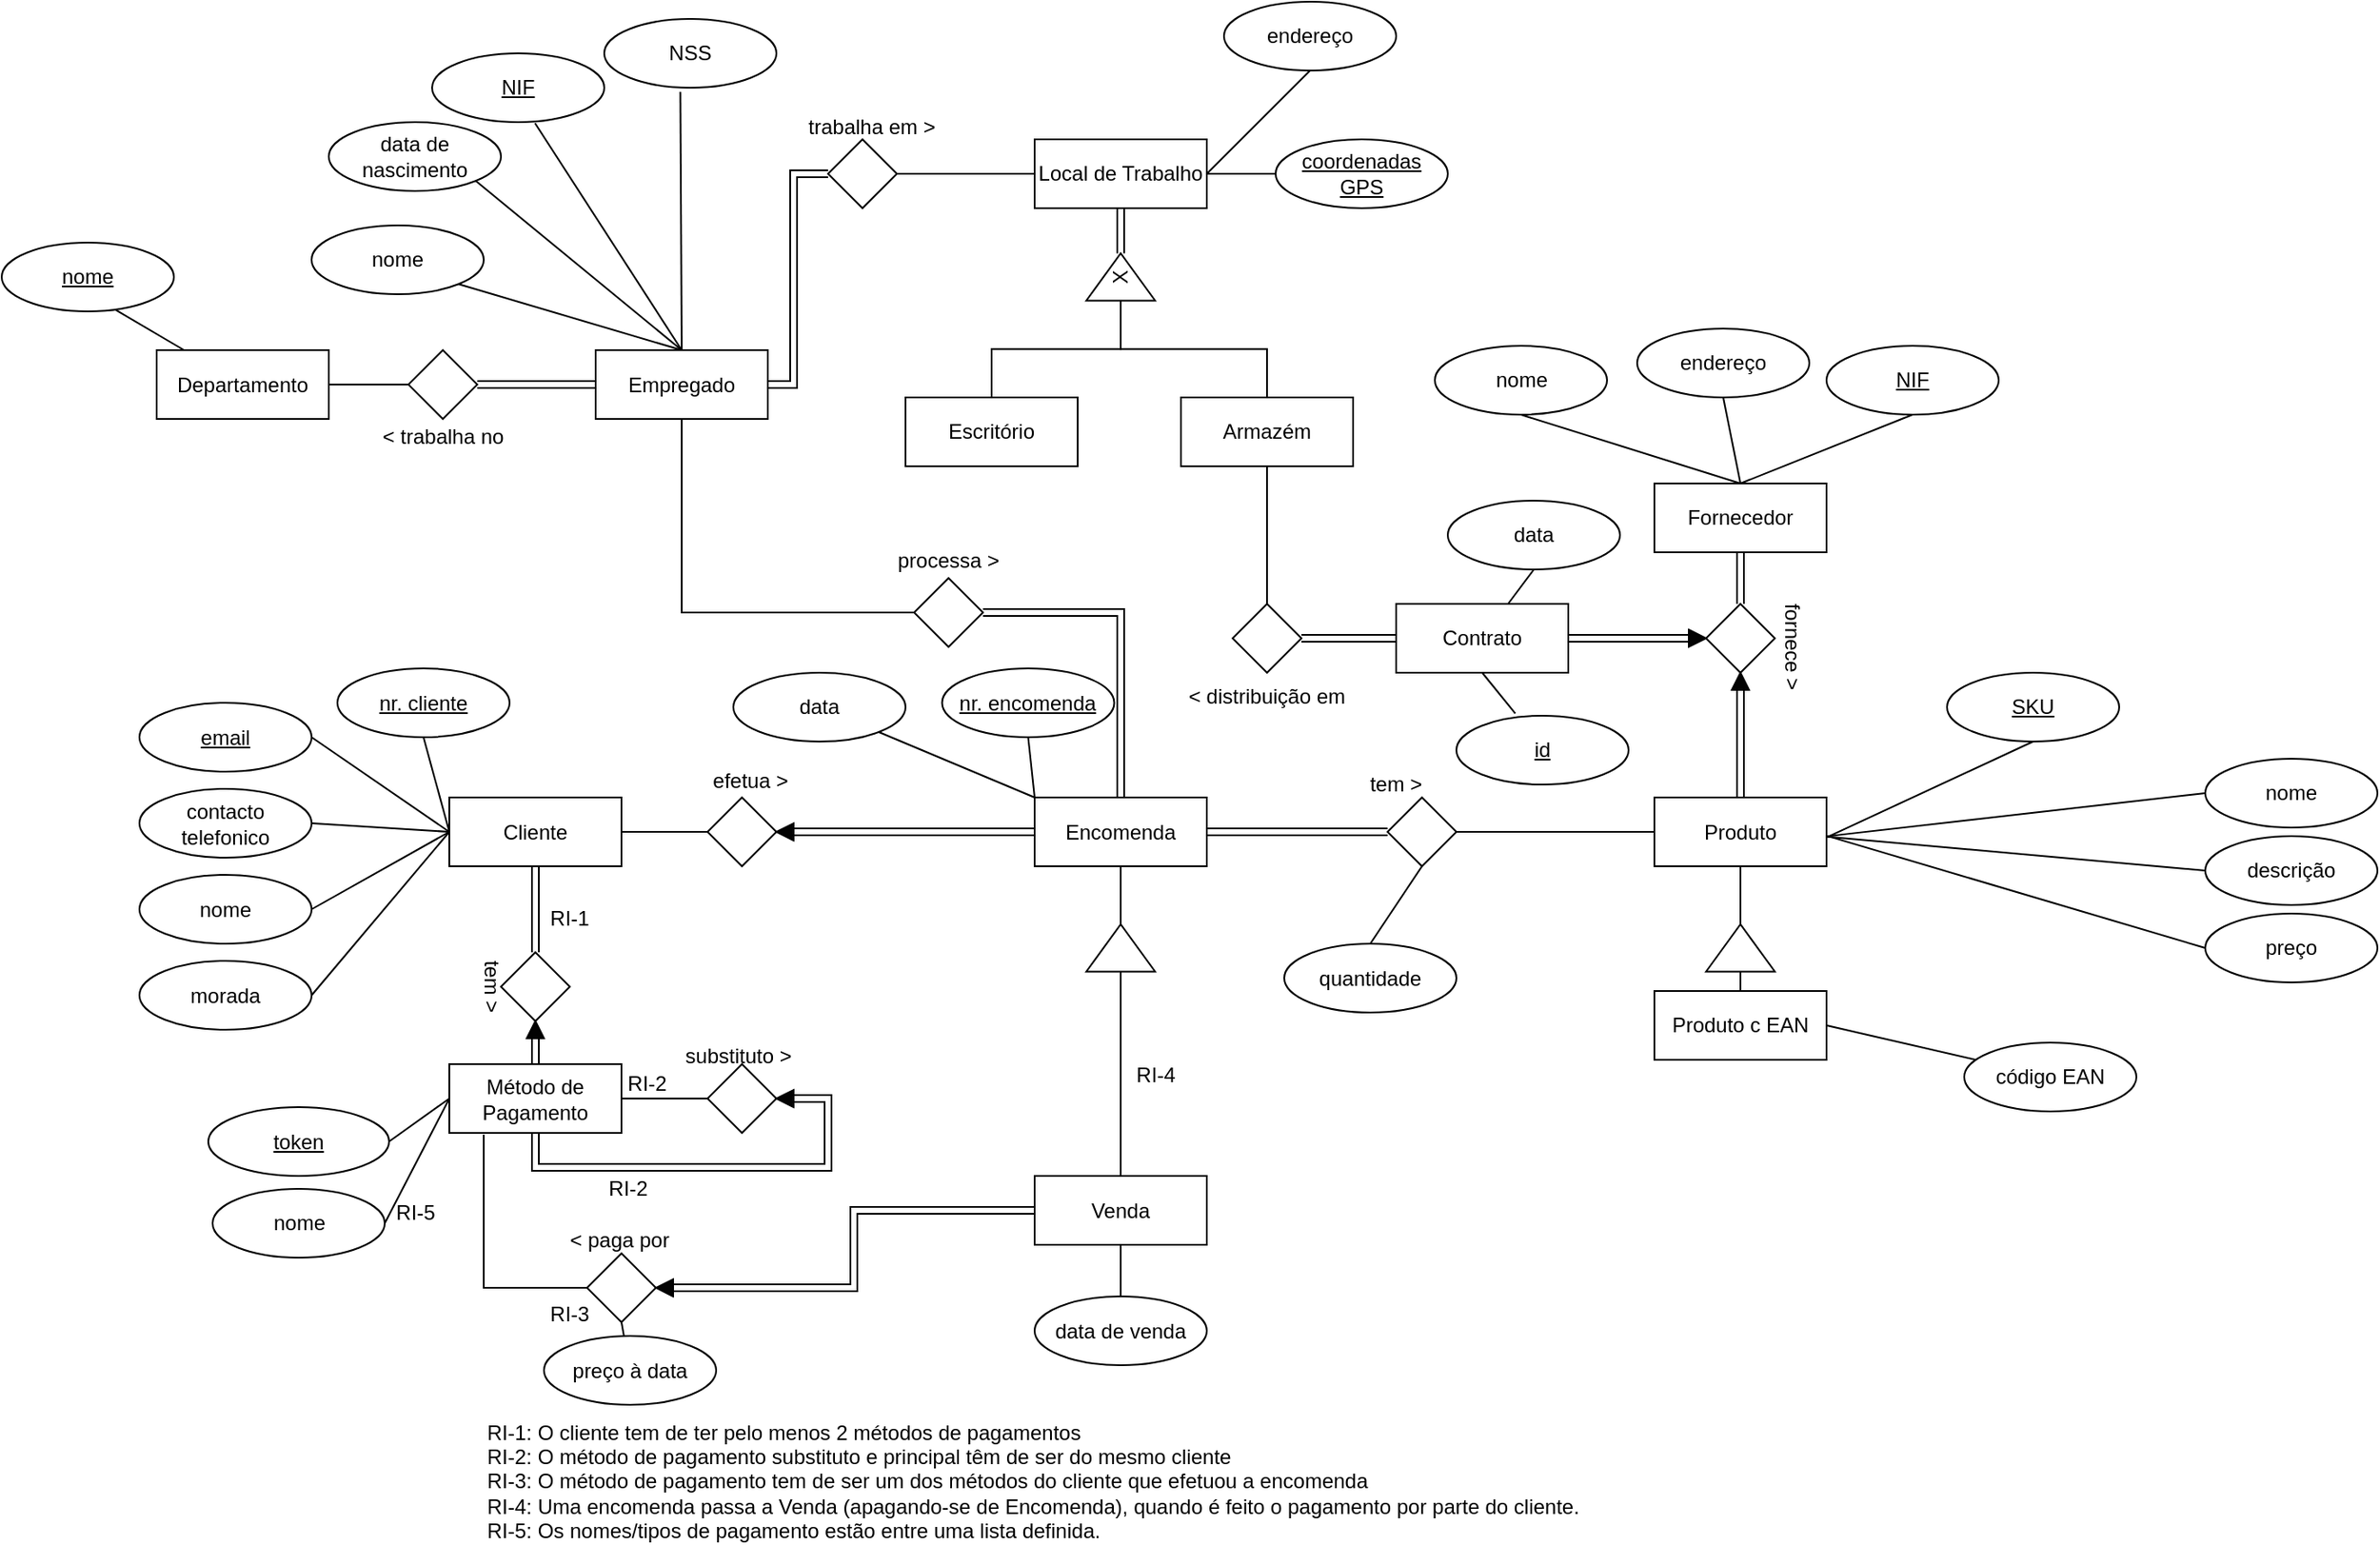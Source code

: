 <mxfile version="21.2.9" type="github">
  <diagram name="Página-1" id="l62qNimK03wMlFnZiS1j">
    <mxGraphModel dx="-246" dy="1050" grid="1" gridSize="10" guides="1" tooltips="1" connect="1" arrows="1" fold="1" page="1" pageScale="1" pageWidth="827" pageHeight="1169" math="0" shadow="0">
      <root>
        <mxCell id="0" />
        <mxCell id="1" parent="0" />
        <mxCell id="EicSs9hMuRbKo_zJdtOi-6" style="edgeStyle=orthogonalEdgeStyle;rounded=0;orthogonalLoop=1;jettySize=auto;html=1;exitX=1;exitY=0.5;exitDx=0;exitDy=0;entryX=0;entryY=0.5;entryDx=0;entryDy=0;endArrow=none;endFill=0;" edge="1" parent="1" source="EicSs9hMuRbKo_zJdtOi-8" target="EicSs9hMuRbKo_zJdtOi-64">
          <mxGeometry relative="1" as="geometry">
            <mxPoint x="2252.5" y="637.5" as="sourcePoint" />
          </mxGeometry>
        </mxCell>
        <mxCell id="EicSs9hMuRbKo_zJdtOi-7" style="edgeStyle=orthogonalEdgeStyle;rounded=0;orthogonalLoop=1;jettySize=auto;html=1;exitX=0.5;exitY=1;exitDx=0;exitDy=0;entryX=0.5;entryY=0;entryDx=0;entryDy=0;shape=link;" edge="1" parent="1" source="EicSs9hMuRbKo_zJdtOi-8" target="EicSs9hMuRbKo_zJdtOi-37">
          <mxGeometry relative="1" as="geometry" />
        </mxCell>
        <mxCell id="EicSs9hMuRbKo_zJdtOi-8" value="Cliente" style="whiteSpace=wrap;html=1;align=center;" vertex="1" parent="1">
          <mxGeometry x="2050" y="602.5" width="100" height="40" as="geometry" />
        </mxCell>
        <mxCell id="EicSs9hMuRbKo_zJdtOi-9" style="edgeStyle=orthogonalEdgeStyle;rounded=0;orthogonalLoop=1;jettySize=auto;html=1;exitX=1;exitY=0.5;exitDx=0;exitDy=0;entryX=0;entryY=0.5;entryDx=0;entryDy=0;shape=link;" edge="1" parent="1" source="EicSs9hMuRbKo_zJdtOi-15" target="EicSs9hMuRbKo_zJdtOi-35">
          <mxGeometry relative="1" as="geometry">
            <mxPoint x="2467.5" y="637.5" as="targetPoint" />
            <Array as="points" />
          </mxGeometry>
        </mxCell>
        <mxCell id="EicSs9hMuRbKo_zJdtOi-10" style="edgeStyle=orthogonalEdgeStyle;rounded=0;orthogonalLoop=1;jettySize=auto;html=1;exitX=0;exitY=0.5;exitDx=0;exitDy=0;entryX=0;entryY=0.5;entryDx=0;entryDy=0;shape=link;" edge="1" parent="1" source="EicSs9hMuRbKo_zJdtOi-15" target="EicSs9hMuRbKo_zJdtOi-65">
          <mxGeometry relative="1" as="geometry">
            <mxPoint x="2325" y="637.5" as="targetPoint" />
            <Array as="points" />
          </mxGeometry>
        </mxCell>
        <mxCell id="EicSs9hMuRbKo_zJdtOi-11" style="rounded=0;orthogonalLoop=1;jettySize=auto;html=1;exitX=0;exitY=0;exitDx=0;exitDy=0;endArrow=none;endFill=0;" edge="1" parent="1" source="EicSs9hMuRbKo_zJdtOi-15" target="EicSs9hMuRbKo_zJdtOi-39">
          <mxGeometry relative="1" as="geometry" />
        </mxCell>
        <mxCell id="EicSs9hMuRbKo_zJdtOi-12" style="rounded=0;orthogonalLoop=1;jettySize=auto;html=1;exitX=0;exitY=0;exitDx=0;exitDy=0;entryX=0.5;entryY=1;entryDx=0;entryDy=0;endArrow=none;endFill=0;" edge="1" parent="1" source="EicSs9hMuRbKo_zJdtOi-15" target="EicSs9hMuRbKo_zJdtOi-40">
          <mxGeometry relative="1" as="geometry" />
        </mxCell>
        <mxCell id="EicSs9hMuRbKo_zJdtOi-13" style="edgeStyle=orthogonalEdgeStyle;rounded=0;orthogonalLoop=1;jettySize=auto;html=1;exitX=0.5;exitY=0;exitDx=0;exitDy=0;entryX=1;entryY=0.5;entryDx=0;entryDy=0;shape=link;" edge="1" parent="1" source="EicSs9hMuRbKo_zJdtOi-15" target="EicSs9hMuRbKo_zJdtOi-67">
          <mxGeometry relative="1" as="geometry">
            <Array as="points">
              <mxPoint x="2440" y="495" />
            </Array>
          </mxGeometry>
        </mxCell>
        <mxCell id="EicSs9hMuRbKo_zJdtOi-14" style="edgeStyle=orthogonalEdgeStyle;rounded=0;orthogonalLoop=1;jettySize=auto;html=1;exitX=0.5;exitY=1;exitDx=0;exitDy=0;entryX=1;entryY=0.5;entryDx=0;entryDy=0;endArrow=none;endFill=0;" edge="1" parent="1" source="EicSs9hMuRbKo_zJdtOi-15" target="EicSs9hMuRbKo_zJdtOi-142">
          <mxGeometry relative="1" as="geometry" />
        </mxCell>
        <mxCell id="EicSs9hMuRbKo_zJdtOi-15" value="Encomenda" style="whiteSpace=wrap;html=1;align=center;" vertex="1" parent="1">
          <mxGeometry x="2390" y="602.5" width="100" height="40" as="geometry" />
        </mxCell>
        <mxCell id="EicSs9hMuRbKo_zJdtOi-16" style="edgeStyle=orthogonalEdgeStyle;rounded=0;orthogonalLoop=1;jettySize=auto;html=1;exitX=0;exitY=0.5;exitDx=0;exitDy=0;entryX=1;entryY=0.5;entryDx=0;entryDy=0;endArrow=none;endFill=0;" edge="1" parent="1" source="EicSs9hMuRbKo_zJdtOi-136" target="EicSs9hMuRbKo_zJdtOi-35">
          <mxGeometry relative="1" as="geometry">
            <mxPoint x="2750" y="640" as="sourcePoint" />
          </mxGeometry>
        </mxCell>
        <mxCell id="EicSs9hMuRbKo_zJdtOi-17" style="rounded=0;orthogonalLoop=1;jettySize=auto;html=1;exitX=1.004;exitY=0.577;exitDx=0;exitDy=0;entryX=0.5;entryY=1;entryDx=0;entryDy=0;endArrow=none;endFill=0;exitPerimeter=0;" edge="1" parent="1" source="EicSs9hMuRbKo_zJdtOi-136" target="EicSs9hMuRbKo_zJdtOi-135">
          <mxGeometry relative="1" as="geometry">
            <mxPoint x="2960" y="570" as="targetPoint" />
            <mxPoint x="2850" y="640" as="sourcePoint" />
          </mxGeometry>
        </mxCell>
        <mxCell id="EicSs9hMuRbKo_zJdtOi-18" style="edgeStyle=orthogonalEdgeStyle;rounded=0;orthogonalLoop=1;jettySize=auto;html=1;exitX=1;exitY=0.5;exitDx=0;exitDy=0;endArrow=none;endFill=0;" edge="1" parent="1" source="EicSs9hMuRbKo_zJdtOi-22" target="EicSs9hMuRbKo_zJdtOi-23">
          <mxGeometry relative="1" as="geometry" />
        </mxCell>
        <mxCell id="EicSs9hMuRbKo_zJdtOi-19" style="edgeStyle=orthogonalEdgeStyle;rounded=0;orthogonalLoop=1;jettySize=auto;html=1;exitX=0.5;exitY=1;exitDx=0;exitDy=0;entryX=0;entryY=0.5;entryDx=0;entryDy=0;endArrow=none;endFill=0;shape=link;" edge="1" parent="1" source="EicSs9hMuRbKo_zJdtOi-22" target="EicSs9hMuRbKo_zJdtOi-27">
          <mxGeometry relative="1" as="geometry" />
        </mxCell>
        <mxCell id="EicSs9hMuRbKo_zJdtOi-20" style="rounded=0;orthogonalLoop=1;jettySize=auto;html=1;exitX=0;exitY=0.5;exitDx=0;exitDy=0;entryX=1;entryY=0.5;entryDx=0;entryDy=0;endArrow=none;endFill=0;" edge="1" parent="1" source="EicSs9hMuRbKo_zJdtOi-22" target="EicSs9hMuRbKo_zJdtOi-53">
          <mxGeometry relative="1" as="geometry" />
        </mxCell>
        <mxCell id="EicSs9hMuRbKo_zJdtOi-21" style="edgeStyle=orthogonalEdgeStyle;rounded=0;orthogonalLoop=1;jettySize=auto;html=1;exitX=0.5;exitY=0;exitDx=0;exitDy=0;entryX=0;entryY=0.5;entryDx=0;entryDy=0;endArrow=none;endFill=0;shape=link;" edge="1" parent="1" source="EicSs9hMuRbKo_zJdtOi-22" target="EicSs9hMuRbKo_zJdtOi-28">
          <mxGeometry relative="1" as="geometry" />
        </mxCell>
        <mxCell id="EicSs9hMuRbKo_zJdtOi-22" value="Método de Pagamento" style="whiteSpace=wrap;html=1;align=center;" vertex="1" parent="1">
          <mxGeometry x="2050" y="757.5" width="100" height="40" as="geometry" />
        </mxCell>
        <mxCell id="EicSs9hMuRbKo_zJdtOi-23" value="" style="shape=rhombus;perimeter=rhombusPerimeter;whiteSpace=wrap;html=1;align=center;" vertex="1" parent="1">
          <mxGeometry x="2200" y="757.5" width="40" height="40" as="geometry" />
        </mxCell>
        <mxCell id="EicSs9hMuRbKo_zJdtOi-24" value="&lt;div style=&quot;&quot;&gt;&lt;span style=&quot;background-color: initial;&quot;&gt;RI-1: O cliente tem de ter pelo menos 2 métodos de pagamentos&lt;/span&gt;&lt;/div&gt;&lt;div style=&quot;&quot;&gt;&lt;span style=&quot;background-color: initial;&quot;&gt;RI-2: O método de pagamento substituto e principal têm de ser do mesmo cliente&lt;/span&gt;&lt;/div&gt;&lt;span style=&quot;background-color: initial;&quot;&gt;RI-3: O método de pagamento tem de ser um dos métodos do cliente que efetuou a encomenda&lt;br&gt;RI-4: Uma encomenda passa a Venda (apagando-se de Encomenda), quando é feito o pagamento por parte do cliente.&lt;br&gt;RI-5: Os nomes/tipos de pagamento estão entre uma lista definida.&lt;br&gt;&lt;/span&gt;" style="text;html=1;strokeColor=none;fillColor=none;align=left;verticalAlign=middle;whiteSpace=wrap;rounded=0;" vertex="1" parent="1">
          <mxGeometry x="2070" y="970" width="760" height="60" as="geometry" />
        </mxCell>
        <mxCell id="EicSs9hMuRbKo_zJdtOi-25" value="RI-1" style="text;html=1;strokeColor=none;fillColor=none;align=center;verticalAlign=middle;whiteSpace=wrap;rounded=0;" vertex="1" parent="1">
          <mxGeometry x="2090" y="657.5" width="60" height="30" as="geometry" />
        </mxCell>
        <mxCell id="EicSs9hMuRbKo_zJdtOi-26" value="substituto &amp;gt;" style="text;html=1;strokeColor=none;fillColor=none;align=center;verticalAlign=middle;whiteSpace=wrap;rounded=0;" vertex="1" parent="1">
          <mxGeometry x="2182.5" y="737.5" width="70" height="30" as="geometry" />
        </mxCell>
        <mxCell id="EicSs9hMuRbKo_zJdtOi-27" value="" style="triangle;whiteSpace=wrap;html=1;fillStyle=solid;fillColor=#030303;rotation=-180;" vertex="1" parent="1">
          <mxGeometry x="2240" y="772.5" width="10" height="10" as="geometry" />
        </mxCell>
        <mxCell id="EicSs9hMuRbKo_zJdtOi-28" value="" style="triangle;whiteSpace=wrap;html=1;fillStyle=solid;fillColor=#030303;rotation=-90;" vertex="1" parent="1">
          <mxGeometry x="2095" y="732.5" width="10" height="10" as="geometry" />
        </mxCell>
        <mxCell id="EicSs9hMuRbKo_zJdtOi-29" value="" style="triangle;whiteSpace=wrap;html=1;fillStyle=solid;fillColor=#030303;rotation=-90;" vertex="1" parent="1">
          <mxGeometry x="2795" y="530" width="10" height="10" as="geometry" />
        </mxCell>
        <mxCell id="EicSs9hMuRbKo_zJdtOi-30" style="edgeStyle=orthogonalEdgeStyle;rounded=0;orthogonalLoop=1;jettySize=auto;html=1;exitX=0;exitY=0.5;exitDx=0;exitDy=0;endArrow=none;endFill=0;" edge="1" parent="1" source="EicSs9hMuRbKo_zJdtOi-31">
          <mxGeometry relative="1" as="geometry">
            <mxPoint x="2070" y="798.5" as="targetPoint" />
            <Array as="points">
              <mxPoint x="2070" y="887" />
            </Array>
          </mxGeometry>
        </mxCell>
        <mxCell id="EicSs9hMuRbKo_zJdtOi-31" value="" style="shape=rhombus;perimeter=rhombusPerimeter;whiteSpace=wrap;html=1;align=center;" vertex="1" parent="1">
          <mxGeometry x="2130" y="867.5" width="40" height="40" as="geometry" />
        </mxCell>
        <mxCell id="EicSs9hMuRbKo_zJdtOi-32" value="&amp;lt; paga por" style="text;html=1;strokeColor=none;fillColor=none;align=center;verticalAlign=middle;whiteSpace=wrap;rounded=0;" vertex="1" parent="1">
          <mxGeometry x="2114" y="844.5" width="70" height="30" as="geometry" />
        </mxCell>
        <mxCell id="EicSs9hMuRbKo_zJdtOi-33" style="rounded=0;orthogonalLoop=1;jettySize=auto;html=1;exitX=0.5;exitY=1;exitDx=0;exitDy=0;entryX=0.5;entryY=0;entryDx=0;entryDy=0;endArrow=none;endFill=0;" edge="1" parent="1" source="EicSs9hMuRbKo_zJdtOi-35" target="EicSs9hMuRbKo_zJdtOi-54">
          <mxGeometry relative="1" as="geometry" />
        </mxCell>
        <mxCell id="EicSs9hMuRbKo_zJdtOi-34" style="rounded=0;orthogonalLoop=1;jettySize=auto;html=1;endArrow=none;endFill=0;exitX=0.5;exitY=1;exitDx=0;exitDy=0;" edge="1" parent="1" source="EicSs9hMuRbKo_zJdtOi-31" target="EicSs9hMuRbKo_zJdtOi-84">
          <mxGeometry relative="1" as="geometry" />
        </mxCell>
        <mxCell id="EicSs9hMuRbKo_zJdtOi-35" value="" style="shape=rhombus;perimeter=rhombusPerimeter;whiteSpace=wrap;html=1;align=center;" vertex="1" parent="1">
          <mxGeometry x="2595" y="602.5" width="40" height="40" as="geometry" />
        </mxCell>
        <mxCell id="EicSs9hMuRbKo_zJdtOi-36" value="tem &amp;gt;" style="text;html=1;strokeColor=none;fillColor=none;align=center;verticalAlign=middle;whiteSpace=wrap;rounded=0;" vertex="1" parent="1">
          <mxGeometry x="2565" y="580" width="70" height="30" as="geometry" />
        </mxCell>
        <mxCell id="EicSs9hMuRbKo_zJdtOi-37" value="" style="shape=rhombus;perimeter=rhombusPerimeter;whiteSpace=wrap;html=1;align=center;" vertex="1" parent="1">
          <mxGeometry x="2080" y="692.5" width="40" height="40" as="geometry" />
        </mxCell>
        <mxCell id="EicSs9hMuRbKo_zJdtOi-38" value="tem &amp;gt;" style="text;html=1;strokeColor=none;fillColor=none;align=center;verticalAlign=middle;whiteSpace=wrap;rounded=0;rotation=90;" vertex="1" parent="1">
          <mxGeometry x="2050" y="697.5" width="50" height="30" as="geometry" />
        </mxCell>
        <mxCell id="EicSs9hMuRbKo_zJdtOi-39" value="data" style="ellipse;whiteSpace=wrap;html=1;align=center;" vertex="1" parent="1">
          <mxGeometry x="2215" y="530" width="100" height="40" as="geometry" />
        </mxCell>
        <mxCell id="EicSs9hMuRbKo_zJdtOi-40" value="nr. encomenda" style="ellipse;whiteSpace=wrap;html=1;align=center;fontStyle=4" vertex="1" parent="1">
          <mxGeometry x="2336.25" y="527.5" width="100" height="40" as="geometry" />
        </mxCell>
        <mxCell id="EicSs9hMuRbKo_zJdtOi-41" style="rounded=0;orthogonalLoop=1;jettySize=auto;html=1;exitX=1;exitY=0.5;exitDx=0;exitDy=0;entryX=0;entryY=0.5;entryDx=0;entryDy=0;endArrow=none;endFill=0;" edge="1" parent="1" source="EicSs9hMuRbKo_zJdtOi-42" target="EicSs9hMuRbKo_zJdtOi-8">
          <mxGeometry relative="1" as="geometry" />
        </mxCell>
        <mxCell id="EicSs9hMuRbKo_zJdtOi-42" value="contacto telefonico" style="ellipse;whiteSpace=wrap;html=1;align=center;" vertex="1" parent="1">
          <mxGeometry x="1870" y="597.5" width="100" height="40" as="geometry" />
        </mxCell>
        <mxCell id="EicSs9hMuRbKo_zJdtOi-43" style="rounded=0;orthogonalLoop=1;jettySize=auto;html=1;exitX=1;exitY=0.5;exitDx=0;exitDy=0;entryX=0;entryY=0.5;entryDx=0;entryDy=0;endArrow=none;endFill=0;" edge="1" parent="1" source="EicSs9hMuRbKo_zJdtOi-44" target="EicSs9hMuRbKo_zJdtOi-8">
          <mxGeometry relative="1" as="geometry" />
        </mxCell>
        <mxCell id="EicSs9hMuRbKo_zJdtOi-44" value="nome" style="ellipse;whiteSpace=wrap;html=1;align=center;" vertex="1" parent="1">
          <mxGeometry x="1870" y="647.5" width="100" height="40" as="geometry" />
        </mxCell>
        <mxCell id="EicSs9hMuRbKo_zJdtOi-45" style="rounded=0;orthogonalLoop=1;jettySize=auto;html=1;exitX=1;exitY=0.5;exitDx=0;exitDy=0;entryX=0;entryY=0.5;entryDx=0;entryDy=0;endArrow=none;endFill=0;" edge="1" parent="1" source="EicSs9hMuRbKo_zJdtOi-46" target="EicSs9hMuRbKo_zJdtOi-8">
          <mxGeometry relative="1" as="geometry" />
        </mxCell>
        <mxCell id="EicSs9hMuRbKo_zJdtOi-46" value="morada" style="ellipse;whiteSpace=wrap;html=1;align=center;" vertex="1" parent="1">
          <mxGeometry x="1870" y="697.5" width="100" height="40" as="geometry" />
        </mxCell>
        <mxCell id="EicSs9hMuRbKo_zJdtOi-47" style="rounded=0;orthogonalLoop=1;jettySize=auto;html=1;exitX=1;exitY=0.5;exitDx=0;exitDy=0;endArrow=none;endFill=0;entryX=0;entryY=0.5;entryDx=0;entryDy=0;" edge="1" parent="1" source="EicSs9hMuRbKo_zJdtOi-48" target="EicSs9hMuRbKo_zJdtOi-8">
          <mxGeometry relative="1" as="geometry">
            <mxPoint x="2050" y="637.5" as="targetPoint" />
          </mxGeometry>
        </mxCell>
        <mxCell id="EicSs9hMuRbKo_zJdtOi-48" value="email" style="ellipse;whiteSpace=wrap;html=1;align=center;fontStyle=4;" vertex="1" parent="1">
          <mxGeometry x="1870" y="547.5" width="100" height="40" as="geometry" />
        </mxCell>
        <mxCell id="EicSs9hMuRbKo_zJdtOi-49" style="rounded=0;orthogonalLoop=1;jettySize=auto;html=1;exitX=0.5;exitY=1;exitDx=0;exitDy=0;endArrow=none;endFill=0;entryX=0;entryY=0.5;entryDx=0;entryDy=0;" edge="1" parent="1" source="EicSs9hMuRbKo_zJdtOi-50" target="EicSs9hMuRbKo_zJdtOi-8">
          <mxGeometry relative="1" as="geometry">
            <mxPoint x="2050" y="637.5" as="targetPoint" />
          </mxGeometry>
        </mxCell>
        <mxCell id="EicSs9hMuRbKo_zJdtOi-50" value="nr. cliente" style="ellipse;whiteSpace=wrap;html=1;align=center;fontStyle=4;" vertex="1" parent="1">
          <mxGeometry x="1985" y="527.5" width="100" height="40" as="geometry" />
        </mxCell>
        <mxCell id="EicSs9hMuRbKo_zJdtOi-51" style="rounded=0;orthogonalLoop=1;jettySize=auto;html=1;exitX=1;exitY=0.5;exitDx=0;exitDy=0;entryX=0;entryY=0.5;entryDx=0;entryDy=0;endArrow=none;endFill=0;" edge="1" parent="1" source="EicSs9hMuRbKo_zJdtOi-52" target="EicSs9hMuRbKo_zJdtOi-22">
          <mxGeometry relative="1" as="geometry" />
        </mxCell>
        <mxCell id="EicSs9hMuRbKo_zJdtOi-52" value="token" style="ellipse;whiteSpace=wrap;html=1;align=center;fontStyle=4" vertex="1" parent="1">
          <mxGeometry x="1910" y="782.5" width="105" height="40" as="geometry" />
        </mxCell>
        <mxCell id="EicSs9hMuRbKo_zJdtOi-53" value="nome" style="ellipse;whiteSpace=wrap;html=1;align=center;fontStyle=0;" vertex="1" parent="1">
          <mxGeometry x="1912.5" y="830" width="100" height="40" as="geometry" />
        </mxCell>
        <mxCell id="EicSs9hMuRbKo_zJdtOi-54" value="quantidade" style="ellipse;whiteSpace=wrap;html=1;align=center;" vertex="1" parent="1">
          <mxGeometry x="2535" y="687.5" width="100" height="40" as="geometry" />
        </mxCell>
        <mxCell id="EicSs9hMuRbKo_zJdtOi-55" style="edgeStyle=orthogonalEdgeStyle;rounded=0;orthogonalLoop=1;jettySize=auto;html=1;exitX=0;exitY=0.5;exitDx=0;exitDy=0;entryX=0;entryY=0.5;entryDx=0;entryDy=0;endArrow=none;endFill=0;shape=link;" edge="1" parent="1" source="EicSs9hMuRbKo_zJdtOi-56" target="EicSs9hMuRbKo_zJdtOi-59">
          <mxGeometry relative="1" as="geometry" />
        </mxCell>
        <mxCell id="EicSs9hMuRbKo_zJdtOi-56" value="Venda" style="whiteSpace=wrap;html=1;align=center;" vertex="1" parent="1">
          <mxGeometry x="2390" y="822.5" width="100" height="40" as="geometry" />
        </mxCell>
        <mxCell id="EicSs9hMuRbKo_zJdtOi-57" style="rounded=0;orthogonalLoop=1;jettySize=auto;html=1;exitX=0.5;exitY=0;exitDx=0;exitDy=0;entryX=0.5;entryY=1;entryDx=0;entryDy=0;endArrow=none;endFill=0;" edge="1" parent="1" source="EicSs9hMuRbKo_zJdtOi-58" target="EicSs9hMuRbKo_zJdtOi-56">
          <mxGeometry relative="1" as="geometry" />
        </mxCell>
        <mxCell id="EicSs9hMuRbKo_zJdtOi-58" value="data de venda" style="ellipse;whiteSpace=wrap;html=1;align=center;" vertex="1" parent="1">
          <mxGeometry x="2390" y="892.5" width="100" height="40" as="geometry" />
        </mxCell>
        <mxCell id="EicSs9hMuRbKo_zJdtOi-59" value="" style="triangle;whiteSpace=wrap;html=1;fillStyle=solid;fillColor=#030303;rotation=-180;" vertex="1" parent="1">
          <mxGeometry x="2170" y="882.5" width="10" height="10" as="geometry" />
        </mxCell>
        <mxCell id="EicSs9hMuRbKo_zJdtOi-60" value="RI-3" style="text;html=1;strokeColor=none;fillColor=none;align=center;verticalAlign=middle;whiteSpace=wrap;rounded=0;" vertex="1" parent="1">
          <mxGeometry x="2090" y="887.5" width="60" height="30" as="geometry" />
        </mxCell>
        <mxCell id="EicSs9hMuRbKo_zJdtOi-61" value="" style="group" vertex="1" connectable="0" parent="1">
          <mxGeometry x="2190" y="577.5" width="70" height="65" as="geometry" />
        </mxCell>
        <mxCell id="EicSs9hMuRbKo_zJdtOi-62" value="efetua &amp;gt;" style="text;html=1;strokeColor=none;fillColor=none;align=center;verticalAlign=middle;whiteSpace=wrap;rounded=0;" vertex="1" parent="EicSs9hMuRbKo_zJdtOi-61">
          <mxGeometry width="70" height="30" as="geometry" />
        </mxCell>
        <mxCell id="EicSs9hMuRbKo_zJdtOi-63" value="" style="group" vertex="1" connectable="0" parent="EicSs9hMuRbKo_zJdtOi-61">
          <mxGeometry x="10" y="25" width="50" height="40" as="geometry" />
        </mxCell>
        <mxCell id="EicSs9hMuRbKo_zJdtOi-64" value="" style="shape=rhombus;perimeter=rhombusPerimeter;whiteSpace=wrap;html=1;align=center;" vertex="1" parent="EicSs9hMuRbKo_zJdtOi-63">
          <mxGeometry width="40" height="40" as="geometry" />
        </mxCell>
        <mxCell id="EicSs9hMuRbKo_zJdtOi-65" value="" style="triangle;whiteSpace=wrap;html=1;fillStyle=solid;fillColor=#030303;rotation=-180;" vertex="1" parent="EicSs9hMuRbKo_zJdtOi-63">
          <mxGeometry x="40" y="15" width="10" height="10" as="geometry" />
        </mxCell>
        <mxCell id="EicSs9hMuRbKo_zJdtOi-66" value="" style="group" vertex="1" connectable="0" parent="1">
          <mxGeometry x="2305" y="450" width="70" height="65" as="geometry" />
        </mxCell>
        <mxCell id="EicSs9hMuRbKo_zJdtOi-67" value="" style="shape=rhombus;perimeter=rhombusPerimeter;whiteSpace=wrap;html=1;align=center;" vertex="1" parent="EicSs9hMuRbKo_zJdtOi-66">
          <mxGeometry x="15" y="25" width="40" height="40" as="geometry" />
        </mxCell>
        <mxCell id="EicSs9hMuRbKo_zJdtOi-68" value="processa &amp;gt;" style="text;html=1;strokeColor=none;fillColor=none;align=center;verticalAlign=middle;whiteSpace=wrap;rounded=0;" vertex="1" parent="EicSs9hMuRbKo_zJdtOi-66">
          <mxGeometry width="70" height="30" as="geometry" />
        </mxCell>
        <mxCell id="EicSs9hMuRbKo_zJdtOi-69" value="" style="group" vertex="1" connectable="0" parent="1">
          <mxGeometry x="2011.25" y="340" width="77.5" height="67.5" as="geometry" />
        </mxCell>
        <mxCell id="EicSs9hMuRbKo_zJdtOi-70" value="" style="shape=rhombus;perimeter=rhombusPerimeter;whiteSpace=wrap;html=1;align=center;" vertex="1" parent="EicSs9hMuRbKo_zJdtOi-69">
          <mxGeometry x="15" y="2.5" width="40" height="40" as="geometry" />
        </mxCell>
        <mxCell id="EicSs9hMuRbKo_zJdtOi-71" value="&amp;lt; trabalha no" style="text;html=1;strokeColor=none;fillColor=none;align=center;verticalAlign=middle;whiteSpace=wrap;rounded=0;" vertex="1" parent="EicSs9hMuRbKo_zJdtOi-69">
          <mxGeometry x="-7.5" y="37.5" width="85" height="30" as="geometry" />
        </mxCell>
        <mxCell id="EicSs9hMuRbKo_zJdtOi-72" style="rounded=0;orthogonalLoop=1;jettySize=auto;html=1;exitX=0;exitY=0.5;exitDx=0;exitDy=0;entryX=1.003;entryY=0.564;entryDx=0;entryDy=0;endArrow=none;endFill=0;entryPerimeter=0;" edge="1" parent="1" source="EicSs9hMuRbKo_zJdtOi-73" target="EicSs9hMuRbKo_zJdtOi-136">
          <mxGeometry relative="1" as="geometry">
            <mxPoint x="2850" y="640" as="targetPoint" />
          </mxGeometry>
        </mxCell>
        <mxCell id="EicSs9hMuRbKo_zJdtOi-73" value="nome" style="ellipse;whiteSpace=wrap;html=1;align=center;" vertex="1" parent="1">
          <mxGeometry x="3070" y="580" width="100" height="40" as="geometry" />
        </mxCell>
        <mxCell id="EicSs9hMuRbKo_zJdtOi-74" style="rounded=0;orthogonalLoop=1;jettySize=auto;html=1;exitX=0;exitY=0.5;exitDx=0;exitDy=0;entryX=0.994;entryY=0.568;entryDx=0;entryDy=0;endArrow=none;endFill=0;entryPerimeter=0;" edge="1" parent="1" source="EicSs9hMuRbKo_zJdtOi-75" target="EicSs9hMuRbKo_zJdtOi-136">
          <mxGeometry relative="1" as="geometry">
            <mxPoint x="2850" y="640" as="targetPoint" />
          </mxGeometry>
        </mxCell>
        <mxCell id="EicSs9hMuRbKo_zJdtOi-75" value="descrição" style="ellipse;whiteSpace=wrap;html=1;align=center;" vertex="1" parent="1">
          <mxGeometry x="3070" y="625" width="100" height="40" as="geometry" />
        </mxCell>
        <mxCell id="EicSs9hMuRbKo_zJdtOi-76" style="rounded=0;orthogonalLoop=1;jettySize=auto;html=1;exitX=0;exitY=0.5;exitDx=0;exitDy=0;entryX=1.006;entryY=0.561;entryDx=0;entryDy=0;endArrow=none;endFill=0;entryPerimeter=0;" edge="1" parent="1" source="EicSs9hMuRbKo_zJdtOi-77" target="EicSs9hMuRbKo_zJdtOi-136">
          <mxGeometry relative="1" as="geometry">
            <mxPoint x="2850" y="640" as="targetPoint" />
          </mxGeometry>
        </mxCell>
        <mxCell id="EicSs9hMuRbKo_zJdtOi-77" value="preço" style="ellipse;whiteSpace=wrap;html=1;align=center;" vertex="1" parent="1">
          <mxGeometry x="3070" y="670" width="100" height="40" as="geometry" />
        </mxCell>
        <mxCell id="EicSs9hMuRbKo_zJdtOi-78" style="edgeStyle=orthogonalEdgeStyle;rounded=0;orthogonalLoop=1;jettySize=auto;html=1;exitX=1;exitY=0.5;exitDx=0;exitDy=0;entryX=0.5;entryY=0;entryDx=0;entryDy=0;endArrow=none;endFill=0;" edge="1" parent="1" source="EicSs9hMuRbKo_zJdtOi-80" target="EicSs9hMuRbKo_zJdtOi-82">
          <mxGeometry relative="1" as="geometry" />
        </mxCell>
        <mxCell id="EicSs9hMuRbKo_zJdtOi-79" style="edgeStyle=orthogonalEdgeStyle;rounded=0;orthogonalLoop=1;jettySize=auto;html=1;exitX=1;exitY=0.5;exitDx=0;exitDy=0;entryX=0.5;entryY=1;entryDx=0;entryDy=0;endArrow=none;endFill=0;" edge="1" parent="1" source="EicSs9hMuRbKo_zJdtOi-80" target="EicSs9hMuRbKo_zJdtOi-136">
          <mxGeometry relative="1" as="geometry" />
        </mxCell>
        <mxCell id="EicSs9hMuRbKo_zJdtOi-80" value="" style="triangle;whiteSpace=wrap;html=1;rotation=-90;" vertex="1" parent="1">
          <mxGeometry x="2786.25" y="670" width="27.5" height="40" as="geometry" />
        </mxCell>
        <mxCell id="EicSs9hMuRbKo_zJdtOi-81" style="rounded=0;orthogonalLoop=1;jettySize=auto;html=1;exitX=1;exitY=0.5;exitDx=0;exitDy=0;endArrow=none;endFill=0;" edge="1" parent="1" source="EicSs9hMuRbKo_zJdtOi-82" target="EicSs9hMuRbKo_zJdtOi-83">
          <mxGeometry relative="1" as="geometry" />
        </mxCell>
        <mxCell id="EicSs9hMuRbKo_zJdtOi-82" value="Produto c EAN" style="whiteSpace=wrap;html=1;align=center;" vertex="1" parent="1">
          <mxGeometry x="2750" y="715" width="100" height="40" as="geometry" />
        </mxCell>
        <mxCell id="EicSs9hMuRbKo_zJdtOi-83" value="código EAN" style="ellipse;whiteSpace=wrap;html=1;align=center;" vertex="1" parent="1">
          <mxGeometry x="2930" y="745" width="100" height="40" as="geometry" />
        </mxCell>
        <mxCell id="EicSs9hMuRbKo_zJdtOi-84" value="preço à data" style="ellipse;whiteSpace=wrap;html=1;align=center;" vertex="1" parent="1">
          <mxGeometry x="2105" y="915.5" width="100" height="40" as="geometry" />
        </mxCell>
        <mxCell id="EicSs9hMuRbKo_zJdtOi-85" style="edgeStyle=orthogonalEdgeStyle;rounded=0;orthogonalLoop=1;jettySize=auto;html=1;exitX=0.5;exitY=1;exitDx=0;exitDy=0;entryX=0.5;entryY=0;entryDx=0;entryDy=0;endArrow=none;endFill=0;shape=link;" edge="1" parent="1" source="EicSs9hMuRbKo_zJdtOi-89">
          <mxGeometry relative="1" as="geometry">
            <mxPoint x="2800" y="490" as="targetPoint" />
          </mxGeometry>
        </mxCell>
        <mxCell id="EicSs9hMuRbKo_zJdtOi-86" style="rounded=0;orthogonalLoop=1;jettySize=auto;html=1;exitX=0.5;exitY=0;exitDx=0;exitDy=0;entryX=0.5;entryY=1;entryDx=0;entryDy=0;endArrow=none;endFill=0;" edge="1" parent="1" source="EicSs9hMuRbKo_zJdtOi-89" target="EicSs9hMuRbKo_zJdtOi-92">
          <mxGeometry relative="1" as="geometry" />
        </mxCell>
        <mxCell id="EicSs9hMuRbKo_zJdtOi-87" style="rounded=0;orthogonalLoop=1;jettySize=auto;html=1;exitX=0.5;exitY=0;exitDx=0;exitDy=0;entryX=0.5;entryY=1;entryDx=0;entryDy=0;endArrow=none;endFill=0;" edge="1" parent="1" source="EicSs9hMuRbKo_zJdtOi-89" target="EicSs9hMuRbKo_zJdtOi-93">
          <mxGeometry relative="1" as="geometry" />
        </mxCell>
        <mxCell id="EicSs9hMuRbKo_zJdtOi-88" style="rounded=0;orthogonalLoop=1;jettySize=auto;html=1;exitX=0.5;exitY=0;exitDx=0;exitDy=0;entryX=0.5;entryY=1;entryDx=0;entryDy=0;endArrow=none;endFill=0;" edge="1" parent="1" source="EicSs9hMuRbKo_zJdtOi-89" target="EicSs9hMuRbKo_zJdtOi-94">
          <mxGeometry relative="1" as="geometry" />
        </mxCell>
        <mxCell id="EicSs9hMuRbKo_zJdtOi-89" value="Fornecedor" style="whiteSpace=wrap;html=1;align=center;" vertex="1" parent="1">
          <mxGeometry x="2750" y="420" width="100" height="40" as="geometry" />
        </mxCell>
        <mxCell id="EicSs9hMuRbKo_zJdtOi-90" style="rounded=0;orthogonalLoop=1;jettySize=auto;html=1;entryX=0.5;entryY=1;entryDx=0;entryDy=0;endArrow=none;endFill=0;" edge="1" parent="1" source="EicSs9hMuRbKo_zJdtOi-98" target="EicSs9hMuRbKo_zJdtOi-99">
          <mxGeometry relative="1" as="geometry" />
        </mxCell>
        <mxCell id="EicSs9hMuRbKo_zJdtOi-91" value="fornece &amp;gt;" style="text;html=1;strokeColor=none;fillColor=none;align=center;verticalAlign=middle;whiteSpace=wrap;rounded=0;rotation=90;" vertex="1" parent="1">
          <mxGeometry x="2795" y="500" width="70" height="30" as="geometry" />
        </mxCell>
        <mxCell id="EicSs9hMuRbKo_zJdtOi-92" value="nome" style="ellipse;whiteSpace=wrap;html=1;align=center;" vertex="1" parent="1">
          <mxGeometry x="2622.5" y="340" width="100" height="40" as="geometry" />
        </mxCell>
        <mxCell id="EicSs9hMuRbKo_zJdtOi-93" value="endereço" style="ellipse;whiteSpace=wrap;html=1;align=center;" vertex="1" parent="1">
          <mxGeometry x="2740" y="330" width="100" height="40" as="geometry" />
        </mxCell>
        <mxCell id="EicSs9hMuRbKo_zJdtOi-94" value="NIF" style="ellipse;whiteSpace=wrap;html=1;align=center;fontStyle=4" vertex="1" parent="1">
          <mxGeometry x="2850" y="340" width="100" height="40" as="geometry" />
        </mxCell>
        <mxCell id="EicSs9hMuRbKo_zJdtOi-95" style="edgeStyle=orthogonalEdgeStyle;rounded=0;orthogonalLoop=1;jettySize=auto;html=1;entryX=0;entryY=0.5;entryDx=0;entryDy=0;shape=link;exitX=0.5;exitY=0;exitDx=0;exitDy=0;" edge="1" parent="1" source="EicSs9hMuRbKo_zJdtOi-136" target="EicSs9hMuRbKo_zJdtOi-29">
          <mxGeometry relative="1" as="geometry">
            <mxPoint x="2800" y="620" as="sourcePoint" />
          </mxGeometry>
        </mxCell>
        <mxCell id="EicSs9hMuRbKo_zJdtOi-96" style="edgeStyle=orthogonalEdgeStyle;rounded=0;orthogonalLoop=1;jettySize=auto;html=1;exitX=1;exitY=0.5;exitDx=0;exitDy=0;entryX=0;entryY=0.5;entryDx=0;entryDy=0;shape=link;" edge="1" parent="1" source="EicSs9hMuRbKo_zJdtOi-98" target="EicSs9hMuRbKo_zJdtOi-121">
          <mxGeometry relative="1" as="geometry" />
        </mxCell>
        <mxCell id="EicSs9hMuRbKo_zJdtOi-97" style="edgeStyle=orthogonalEdgeStyle;rounded=0;orthogonalLoop=1;jettySize=auto;html=1;exitX=0;exitY=0.5;exitDx=0;exitDy=0;entryX=1;entryY=0.5;entryDx=0;entryDy=0;shape=link;" edge="1" parent="1" source="EicSs9hMuRbKo_zJdtOi-98" target="EicSs9hMuRbKo_zJdtOi-139">
          <mxGeometry relative="1" as="geometry">
            <mxPoint x="2570" y="509.857" as="targetPoint" />
          </mxGeometry>
        </mxCell>
        <mxCell id="EicSs9hMuRbKo_zJdtOi-98" value="Contrato" style="whiteSpace=wrap;html=1;align=center;" vertex="1" parent="1">
          <mxGeometry x="2600" y="490" width="100" height="40" as="geometry" />
        </mxCell>
        <mxCell id="EicSs9hMuRbKo_zJdtOi-99" value="data" style="ellipse;whiteSpace=wrap;html=1;align=center;" vertex="1" parent="1">
          <mxGeometry x="2630" y="430" width="100" height="40" as="geometry" />
        </mxCell>
        <mxCell id="EicSs9hMuRbKo_zJdtOi-100" style="rounded=0;orthogonalLoop=1;jettySize=auto;html=1;exitX=0.5;exitY=0;exitDx=0;exitDy=0;entryX=1;entryY=1;entryDx=0;entryDy=0;endArrow=none;endFill=0;" edge="1" parent="1" source="EicSs9hMuRbKo_zJdtOi-107" target="EicSs9hMuRbKo_zJdtOi-124">
          <mxGeometry relative="1" as="geometry" />
        </mxCell>
        <mxCell id="EicSs9hMuRbKo_zJdtOi-101" style="rounded=0;orthogonalLoop=1;jettySize=auto;html=1;exitX=0.5;exitY=0;exitDx=0;exitDy=0;entryX=1;entryY=1;entryDx=0;entryDy=0;endArrow=none;endFill=0;" edge="1" parent="1" source="EicSs9hMuRbKo_zJdtOi-107" target="EicSs9hMuRbKo_zJdtOi-125">
          <mxGeometry relative="1" as="geometry" />
        </mxCell>
        <mxCell id="EicSs9hMuRbKo_zJdtOi-102" style="rounded=0;orthogonalLoop=1;jettySize=auto;html=1;exitX=0.5;exitY=0;exitDx=0;exitDy=0;entryX=0.598;entryY=1.015;entryDx=0;entryDy=0;endArrow=none;endFill=0;entryPerimeter=0;" edge="1" parent="1" source="EicSs9hMuRbKo_zJdtOi-107" target="EicSs9hMuRbKo_zJdtOi-126">
          <mxGeometry relative="1" as="geometry" />
        </mxCell>
        <mxCell id="EicSs9hMuRbKo_zJdtOi-103" style="rounded=0;orthogonalLoop=1;jettySize=auto;html=1;exitX=0.5;exitY=0;exitDx=0;exitDy=0;entryX=0.442;entryY=1.058;entryDx=0;entryDy=0;endArrow=none;endFill=0;entryPerimeter=0;" edge="1" parent="1" source="EicSs9hMuRbKo_zJdtOi-107" target="EicSs9hMuRbKo_zJdtOi-127">
          <mxGeometry relative="1" as="geometry" />
        </mxCell>
        <mxCell id="EicSs9hMuRbKo_zJdtOi-104" style="edgeStyle=orthogonalEdgeStyle;rounded=0;orthogonalLoop=1;jettySize=auto;html=1;exitX=0;exitY=0.5;exitDx=0;exitDy=0;entryX=1;entryY=0.5;entryDx=0;entryDy=0;endArrow=none;endFill=0;shape=link;" edge="1" parent="1" source="EicSs9hMuRbKo_zJdtOi-107" target="EicSs9hMuRbKo_zJdtOi-70">
          <mxGeometry relative="1" as="geometry" />
        </mxCell>
        <mxCell id="EicSs9hMuRbKo_zJdtOi-105" style="edgeStyle=orthogonalEdgeStyle;rounded=0;orthogonalLoop=1;jettySize=auto;html=1;exitX=1;exitY=0.5;exitDx=0;exitDy=0;entryX=0;entryY=0.5;entryDx=0;entryDy=0;shape=link;" edge="1" parent="1" source="EicSs9hMuRbKo_zJdtOi-107" target="EicSs9hMuRbKo_zJdtOi-129">
          <mxGeometry relative="1" as="geometry">
            <Array as="points">
              <mxPoint x="2250" y="363" />
              <mxPoint x="2250" y="240" />
            </Array>
          </mxGeometry>
        </mxCell>
        <mxCell id="EicSs9hMuRbKo_zJdtOi-106" style="edgeStyle=orthogonalEdgeStyle;rounded=0;orthogonalLoop=1;jettySize=auto;html=1;exitX=0.5;exitY=1;exitDx=0;exitDy=0;entryX=0;entryY=0.5;entryDx=0;entryDy=0;endArrow=none;endFill=0;" edge="1" parent="1" source="EicSs9hMuRbKo_zJdtOi-107" target="EicSs9hMuRbKo_zJdtOi-67">
          <mxGeometry relative="1" as="geometry" />
        </mxCell>
        <mxCell id="EicSs9hMuRbKo_zJdtOi-107" value="Empregado" style="whiteSpace=wrap;html=1;align=center;" vertex="1" parent="1">
          <mxGeometry x="2135" y="342.5" width="100" height="40" as="geometry" />
        </mxCell>
        <mxCell id="EicSs9hMuRbKo_zJdtOi-108" style="rounded=0;orthogonalLoop=1;jettySize=auto;html=1;exitX=1;exitY=0.5;exitDx=0;exitDy=0;entryX=0;entryY=0.5;entryDx=0;entryDy=0;endArrow=none;endFill=0;" edge="1" parent="1" source="EicSs9hMuRbKo_zJdtOi-111" target="EicSs9hMuRbKo_zJdtOi-123">
          <mxGeometry relative="1" as="geometry" />
        </mxCell>
        <mxCell id="EicSs9hMuRbKo_zJdtOi-109" style="rounded=0;orthogonalLoop=1;jettySize=auto;html=1;exitX=1;exitY=0.5;exitDx=0;exitDy=0;entryX=0.5;entryY=1;entryDx=0;entryDy=0;endArrow=none;endFill=0;" edge="1" parent="1" source="EicSs9hMuRbKo_zJdtOi-111" target="EicSs9hMuRbKo_zJdtOi-122">
          <mxGeometry relative="1" as="geometry" />
        </mxCell>
        <mxCell id="EicSs9hMuRbKo_zJdtOi-110" style="edgeStyle=orthogonalEdgeStyle;rounded=0;orthogonalLoop=1;jettySize=auto;html=1;exitX=0;exitY=0.5;exitDx=0;exitDy=0;entryX=1;entryY=0.5;entryDx=0;entryDy=0;endArrow=none;endFill=0;" edge="1" parent="1" source="EicSs9hMuRbKo_zJdtOi-111" target="EicSs9hMuRbKo_zJdtOi-129">
          <mxGeometry relative="1" as="geometry" />
        </mxCell>
        <mxCell id="EicSs9hMuRbKo_zJdtOi-111" value="Local de Trabalho" style="whiteSpace=wrap;html=1;align=center;" vertex="1" parent="1">
          <mxGeometry x="2390" y="220" width="100" height="40" as="geometry" />
        </mxCell>
        <mxCell id="EicSs9hMuRbKo_zJdtOi-112" style="edgeStyle=orthogonalEdgeStyle;rounded=0;orthogonalLoop=1;jettySize=auto;html=1;exitX=1;exitY=0.5;exitDx=0;exitDy=0;endArrow=none;endFill=0;" edge="1" parent="1" source="EicSs9hMuRbKo_zJdtOi-113" target="EicSs9hMuRbKo_zJdtOi-70">
          <mxGeometry relative="1" as="geometry" />
        </mxCell>
        <mxCell id="EicSs9hMuRbKo_zJdtOi-113" value="Departamento" style="whiteSpace=wrap;html=1;align=center;" vertex="1" parent="1">
          <mxGeometry x="1880" y="342.5" width="100" height="40" as="geometry" />
        </mxCell>
        <mxCell id="EicSs9hMuRbKo_zJdtOi-114" style="edgeStyle=orthogonalEdgeStyle;rounded=0;orthogonalLoop=1;jettySize=auto;html=1;exitX=0;exitY=0.5;exitDx=0;exitDy=0;endArrow=none;endFill=0;" edge="1" parent="1" source="EicSs9hMuRbKo_zJdtOi-117" target="EicSs9hMuRbKo_zJdtOi-119">
          <mxGeometry relative="1" as="geometry" />
        </mxCell>
        <mxCell id="EicSs9hMuRbKo_zJdtOi-115" style="edgeStyle=orthogonalEdgeStyle;rounded=0;orthogonalLoop=1;jettySize=auto;html=1;exitX=0;exitY=0.5;exitDx=0;exitDy=0;entryX=0.5;entryY=0;entryDx=0;entryDy=0;endArrow=none;endFill=0;" edge="1" parent="1" source="EicSs9hMuRbKo_zJdtOi-117" target="EicSs9hMuRbKo_zJdtOi-120">
          <mxGeometry relative="1" as="geometry" />
        </mxCell>
        <mxCell id="EicSs9hMuRbKo_zJdtOi-116" style="edgeStyle=orthogonalEdgeStyle;rounded=0;orthogonalLoop=1;jettySize=auto;html=1;exitX=1;exitY=0.5;exitDx=0;exitDy=0;entryX=0.5;entryY=1;entryDx=0;entryDy=0;endArrow=none;endFill=0;shape=link;" edge="1" parent="1" source="EicSs9hMuRbKo_zJdtOi-117" target="EicSs9hMuRbKo_zJdtOi-111">
          <mxGeometry relative="1" as="geometry" />
        </mxCell>
        <mxCell id="EicSs9hMuRbKo_zJdtOi-117" value="X" style="triangle;whiteSpace=wrap;html=1;rotation=-90;" vertex="1" parent="1">
          <mxGeometry x="2426.25" y="280" width="27.5" height="40" as="geometry" />
        </mxCell>
        <mxCell id="EicSs9hMuRbKo_zJdtOi-118" style="edgeStyle=orthogonalEdgeStyle;rounded=0;orthogonalLoop=1;jettySize=auto;html=1;exitX=0.5;exitY=1;exitDx=0;exitDy=0;entryX=0.5;entryY=0;entryDx=0;entryDy=0;endArrow=none;endFill=0;" edge="1" parent="1" source="EicSs9hMuRbKo_zJdtOi-119" target="EicSs9hMuRbKo_zJdtOi-139">
          <mxGeometry relative="1" as="geometry" />
        </mxCell>
        <mxCell id="EicSs9hMuRbKo_zJdtOi-119" value="Armazém" style="whiteSpace=wrap;html=1;align=center;" vertex="1" parent="1">
          <mxGeometry x="2475" y="370" width="100" height="40" as="geometry" />
        </mxCell>
        <mxCell id="EicSs9hMuRbKo_zJdtOi-120" value="Escritório" style="whiteSpace=wrap;html=1;align=center;" vertex="1" parent="1">
          <mxGeometry x="2315" y="370" width="100" height="40" as="geometry" />
        </mxCell>
        <mxCell id="EicSs9hMuRbKo_zJdtOi-121" value="" style="triangle;whiteSpace=wrap;html=1;fillStyle=solid;fillColor=#030303;rotation=0;" vertex="1" parent="1">
          <mxGeometry x="2770" y="505" width="10" height="10" as="geometry" />
        </mxCell>
        <mxCell id="EicSs9hMuRbKo_zJdtOi-122" value="endereço" style="ellipse;whiteSpace=wrap;html=1;align=center;" vertex="1" parent="1">
          <mxGeometry x="2500" y="140" width="100" height="40" as="geometry" />
        </mxCell>
        <mxCell id="EicSs9hMuRbKo_zJdtOi-123" value="coordenadas GPS" style="ellipse;whiteSpace=wrap;html=1;align=center;fontStyle=4" vertex="1" parent="1">
          <mxGeometry x="2530" y="220" width="100" height="40" as="geometry" />
        </mxCell>
        <mxCell id="EicSs9hMuRbKo_zJdtOi-124" value="nome" style="ellipse;whiteSpace=wrap;html=1;align=center;" vertex="1" parent="1">
          <mxGeometry x="1970" y="270" width="100" height="40" as="geometry" />
        </mxCell>
        <mxCell id="EicSs9hMuRbKo_zJdtOi-125" value="data de nascimento" style="ellipse;whiteSpace=wrap;html=1;align=center;" vertex="1" parent="1">
          <mxGeometry x="1980" y="210" width="100" height="40" as="geometry" />
        </mxCell>
        <mxCell id="EicSs9hMuRbKo_zJdtOi-126" value="NIF&lt;br&gt;" style="ellipse;whiteSpace=wrap;html=1;align=center;fontStyle=4" vertex="1" parent="1">
          <mxGeometry x="2040" y="170" width="100" height="40" as="geometry" />
        </mxCell>
        <mxCell id="EicSs9hMuRbKo_zJdtOi-127" value="NSS" style="ellipse;whiteSpace=wrap;html=1;align=center;" vertex="1" parent="1">
          <mxGeometry x="2140" y="150" width="100" height="40" as="geometry" />
        </mxCell>
        <mxCell id="EicSs9hMuRbKo_zJdtOi-128" value="" style="group" vertex="1" connectable="0" parent="1">
          <mxGeometry x="2255" y="192.5" width="81.25" height="67.5" as="geometry" />
        </mxCell>
        <mxCell id="EicSs9hMuRbKo_zJdtOi-129" value="" style="shape=rhombus;perimeter=rhombusPerimeter;whiteSpace=wrap;html=1;align=center;" vertex="1" parent="EicSs9hMuRbKo_zJdtOi-128">
          <mxGeometry x="15" y="27.5" width="40" height="40" as="geometry" />
        </mxCell>
        <mxCell id="EicSs9hMuRbKo_zJdtOi-130" value="trabalha em &amp;gt;" style="text;html=1;strokeColor=none;fillColor=none;align=center;verticalAlign=middle;whiteSpace=wrap;rounded=0;" vertex="1" parent="EicSs9hMuRbKo_zJdtOi-128">
          <mxGeometry x="-2.25" y="5" width="85" height="30" as="geometry" />
        </mxCell>
        <mxCell id="EicSs9hMuRbKo_zJdtOi-131" value="&lt;u&gt;nome&lt;/u&gt;" style="ellipse;whiteSpace=wrap;html=1;align=center;" vertex="1" parent="1">
          <mxGeometry x="1790" y="280" width="100" height="40" as="geometry" />
        </mxCell>
        <mxCell id="EicSs9hMuRbKo_zJdtOi-132" style="rounded=0;orthogonalLoop=1;jettySize=auto;html=1;exitX=0.663;exitY=0.981;exitDx=0;exitDy=0;endArrow=none;endFill=0;exitPerimeter=0;" edge="1" parent="1" source="EicSs9hMuRbKo_zJdtOi-131" target="EicSs9hMuRbKo_zJdtOi-113">
          <mxGeometry relative="1" as="geometry">
            <mxPoint x="1855" y="380" as="targetPoint" />
            <mxPoint x="1840" y="310" as="sourcePoint" />
          </mxGeometry>
        </mxCell>
        <mxCell id="EicSs9hMuRbKo_zJdtOi-133" value="&lt;u&gt;id&lt;/u&gt;" style="ellipse;whiteSpace=wrap;html=1;align=center;" vertex="1" parent="1">
          <mxGeometry x="2635" y="555" width="100" height="40" as="geometry" />
        </mxCell>
        <mxCell id="EicSs9hMuRbKo_zJdtOi-134" style="rounded=0;orthogonalLoop=1;jettySize=auto;html=1;entryX=0.342;entryY=-0.033;entryDx=0;entryDy=0;endArrow=none;endFill=0;exitX=0.5;exitY=1;exitDx=0;exitDy=0;entryPerimeter=0;" edge="1" parent="1" source="EicSs9hMuRbKo_zJdtOi-98" target="EicSs9hMuRbKo_zJdtOi-133">
          <mxGeometry relative="1" as="geometry">
            <mxPoint x="2675" y="500" as="sourcePoint" />
            <mxPoint x="2690" y="480" as="targetPoint" />
          </mxGeometry>
        </mxCell>
        <mxCell id="EicSs9hMuRbKo_zJdtOi-135" value="&lt;u&gt;SKU&lt;/u&gt;" style="ellipse;whiteSpace=wrap;html=1;align=center;" vertex="1" parent="1">
          <mxGeometry x="2920" y="530" width="100" height="40" as="geometry" />
        </mxCell>
        <mxCell id="EicSs9hMuRbKo_zJdtOi-136" value="Produto" style="whiteSpace=wrap;html=1;align=center;" vertex="1" parent="1">
          <mxGeometry x="2750" y="602.5" width="100" height="40" as="geometry" />
        </mxCell>
        <mxCell id="EicSs9hMuRbKo_zJdtOi-137" value="" style="group" vertex="1" connectable="0" parent="1">
          <mxGeometry x="2765" y="485" width="80" height="70" as="geometry" />
        </mxCell>
        <mxCell id="EicSs9hMuRbKo_zJdtOi-138" value="" style="shape=rhombus;perimeter=rhombusPerimeter;whiteSpace=wrap;html=1;align=center;" vertex="1" parent="EicSs9hMuRbKo_zJdtOi-137">
          <mxGeometry x="15" y="5" width="40" height="40" as="geometry" />
        </mxCell>
        <mxCell id="EicSs9hMuRbKo_zJdtOi-139" value="" style="shape=rhombus;perimeter=rhombusPerimeter;whiteSpace=wrap;html=1;align=center;" vertex="1" parent="1">
          <mxGeometry x="2505" y="490" width="40" height="40" as="geometry" />
        </mxCell>
        <mxCell id="EicSs9hMuRbKo_zJdtOi-140" value="&amp;lt; distribuição em" style="text;html=1;strokeColor=none;fillColor=none;align=center;verticalAlign=middle;whiteSpace=wrap;rounded=0;" vertex="1" parent="1">
          <mxGeometry x="2475" y="527.5" width="100" height="32.5" as="geometry" />
        </mxCell>
        <mxCell id="EicSs9hMuRbKo_zJdtOi-141" style="edgeStyle=orthogonalEdgeStyle;rounded=0;orthogonalLoop=1;jettySize=auto;html=1;exitX=0;exitY=0.5;exitDx=0;exitDy=0;entryX=0.5;entryY=0;entryDx=0;entryDy=0;endArrow=none;endFill=0;" edge="1" parent="1" source="EicSs9hMuRbKo_zJdtOi-142" target="EicSs9hMuRbKo_zJdtOi-56">
          <mxGeometry relative="1" as="geometry" />
        </mxCell>
        <mxCell id="EicSs9hMuRbKo_zJdtOi-142" value="" style="triangle;whiteSpace=wrap;html=1;rotation=-90;" vertex="1" parent="1">
          <mxGeometry x="2426.25" y="670" width="27.5" height="40" as="geometry" />
        </mxCell>
        <mxCell id="EicSs9hMuRbKo_zJdtOi-147" value="RI-2" style="text;html=1;strokeColor=none;fillColor=none;align=center;verticalAlign=middle;whiteSpace=wrap;rounded=0;" vertex="1" parent="1">
          <mxGeometry x="2124" y="814.5" width="60" height="30" as="geometry" />
        </mxCell>
        <mxCell id="EicSs9hMuRbKo_zJdtOi-148" value="RI-2" style="text;html=1;strokeColor=none;fillColor=none;align=center;verticalAlign=middle;whiteSpace=wrap;rounded=0;" vertex="1" parent="1">
          <mxGeometry x="2135" y="753.5" width="60" height="30" as="geometry" />
        </mxCell>
        <mxCell id="EicSs9hMuRbKo_zJdtOi-149" value="RI-4" style="text;html=1;align=center;verticalAlign=middle;resizable=0;points=[];autosize=1;strokeColor=none;fillColor=none;" vertex="1" parent="1">
          <mxGeometry x="2435" y="749" width="50" height="30" as="geometry" />
        </mxCell>
        <mxCell id="EicSs9hMuRbKo_zJdtOi-150" value="RI-5" style="text;html=1;align=center;verticalAlign=middle;resizable=0;points=[];autosize=1;strokeColor=none;fillColor=none;" vertex="1" parent="1">
          <mxGeometry x="2005" y="829" width="50" height="30" as="geometry" />
        </mxCell>
      </root>
    </mxGraphModel>
  </diagram>
</mxfile>

